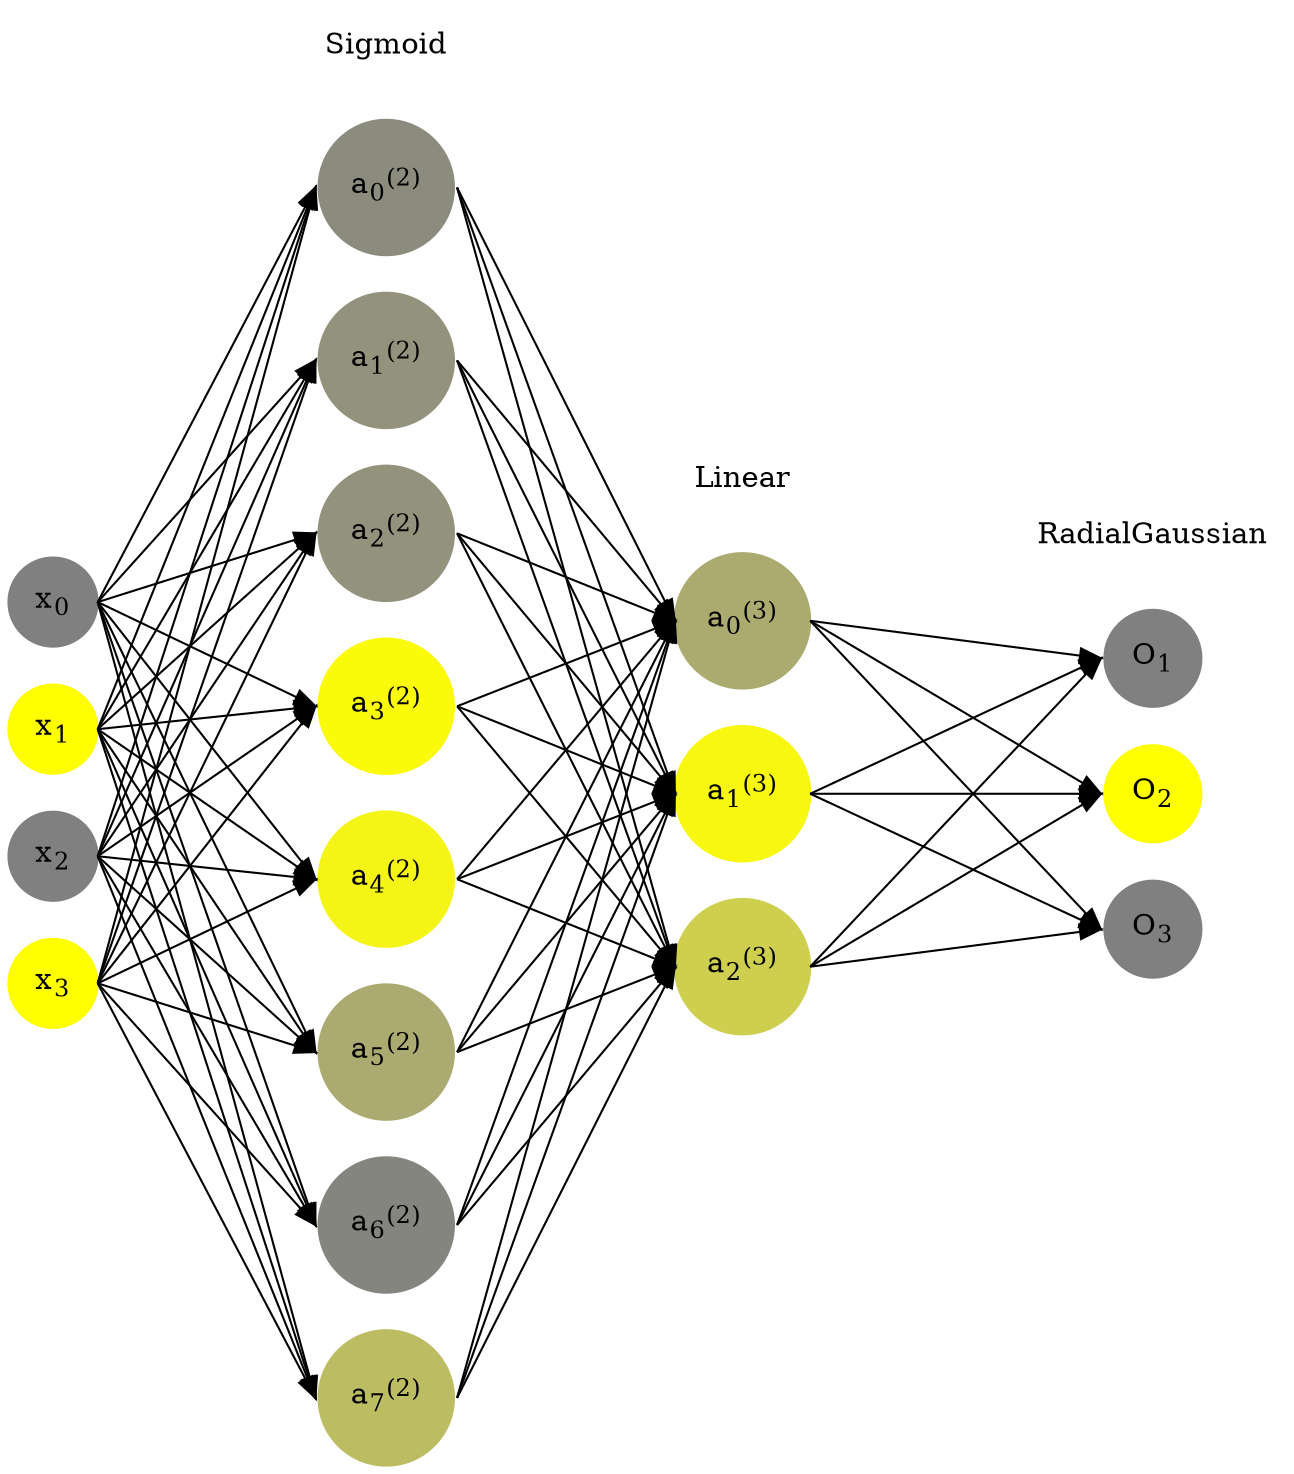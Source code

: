 digraph G {
	rankdir = LR;
	splines=false;
	edge[style=invis];
	ranksep= 1.4;
	{
	node [shape=circle, color="0.1667, 0.0, 0.5", style=filled, fillcolor="0.1667, 0.0, 0.5"];
	x0 [label=<x<sub>0</sub>>];
	}
	{
	node [shape=circle, color="0.1667, 1.0, 1.0", style=filled, fillcolor="0.1667, 1.0, 1.0"];
	x1 [label=<x<sub>1</sub>>];
	}
	{
	node [shape=circle, color="0.1667, 0.0, 0.5", style=filled, fillcolor="0.1667, 0.0, 0.5"];
	x2 [label=<x<sub>2</sub>>];
	}
	{
	node [shape=circle, color="0.1667, 1.0, 1.0", style=filled, fillcolor="0.1667, 1.0, 1.0"];
	x3 [label=<x<sub>3</sub>>];
	}
	{
	node [shape=circle, color="0.1667, 0.089298, 0.544649", style=filled, fillcolor="0.1667, 0.089298, 0.544649"];
	a02 [label=<a<sub>0</sub><sup>(2)</sup>>];
	}
	{
	node [shape=circle, color="0.1667, 0.152401, 0.576200", style=filled, fillcolor="0.1667, 0.152401, 0.576200"];
	a12 [label=<a<sub>1</sub><sup>(2)</sup>>];
	}
	{
	node [shape=circle, color="0.1667, 0.144764, 0.572382", style=filled, fillcolor="0.1667, 0.144764, 0.572382"];
	a22 [label=<a<sub>2</sub><sup>(2)</sup>>];
	}
	{
	node [shape=circle, color="0.1667, 0.956937, 0.978468", style=filled, fillcolor="0.1667, 0.956937, 0.978468"];
	a32 [label=<a<sub>3</sub><sup>(2)</sup>>];
	}
	{
	node [shape=circle, color="0.1667, 0.907746, 0.953873", style=filled, fillcolor="0.1667, 0.907746, 0.953873"];
	a42 [label=<a<sub>4</sub><sup>(2)</sup>>];
	}
	{
	node [shape=circle, color="0.1667, 0.339666, 0.669833", style=filled, fillcolor="0.1667, 0.339666, 0.669833"];
	a52 [label=<a<sub>5</sub><sup>(2)</sup>>];
	}
	{
	node [shape=circle, color="0.1667, 0.041336, 0.520668", style=filled, fillcolor="0.1667, 0.041336, 0.520668"];
	a62 [label=<a<sub>6</sub><sup>(2)</sup>>];
	}
	{
	node [shape=circle, color="0.1667, 0.475502, 0.737751", style=filled, fillcolor="0.1667, 0.475502, 0.737751"];
	a72 [label=<a<sub>7</sub><sup>(2)</sup>>];
	}
	{
	node [shape=circle, color="0.1667, 0.342987, 0.671493", style=filled, fillcolor="0.1667, 0.342987, 0.671493"];
	a03 [label=<a<sub>0</sub><sup>(3)</sup>>];
	}
	{
	node [shape=circle, color="0.1667, 0.934741, 0.967370", style=filled, fillcolor="0.1667, 0.934741, 0.967370"];
	a13 [label=<a<sub>1</sub><sup>(3)</sup>>];
	}
	{
	node [shape=circle, color="0.1667, 0.613621, 0.806810", style=filled, fillcolor="0.1667, 0.613621, 0.806810"];
	a23 [label=<a<sub>2</sub><sup>(3)</sup>>];
	}
	{
	node [shape=circle, color="0.1667, 0.0, 0.5", style=filled, fillcolor="0.1667, 0.0, 0.5"];
	O1 [label=<O<sub>1</sub>>];
	}
	{
	node [shape=circle, color="0.1667, 1.0, 1.0", style=filled, fillcolor="0.1667, 1.0, 1.0"];
	O2 [label=<O<sub>2</sub>>];
	}
	{
	node [shape=circle, color="0.1667, 0.0, 0.5", style=filled, fillcolor="0.1667, 0.0, 0.5"];
	O3 [label=<O<sub>3</sub>>];
	}
	{
	rank=same;
	x0->x1->x2->x3;
	}
	{
	rank=same;
	a02->a12->a22->a32->a42->a52->a62->a72;
	}
	{
	rank=same;
	a03->a13->a23;
	}
	{
	rank=same;
	O1->O2->O3;
	}
	l1 [shape=plaintext,label="Sigmoid"];
	l1->a02;
	{rank=same; l1;a02};
	l2 [shape=plaintext,label="Linear"];
	l2->a03;
	{rank=same; l2;a03};
	l3 [shape=plaintext,label="RadialGaussian"];
	l3->O1;
	{rank=same; l3;O1};
edge[style=solid, tailport=e, headport=w];
	{x0;x1;x2;x3} -> {a02;a12;a22;a32;a42;a52;a62;a72};
	{a02;a12;a22;a32;a42;a52;a62;a72} -> {a03;a13;a23};
	{a03;a13;a23} -> {O1,O2,O3};
}